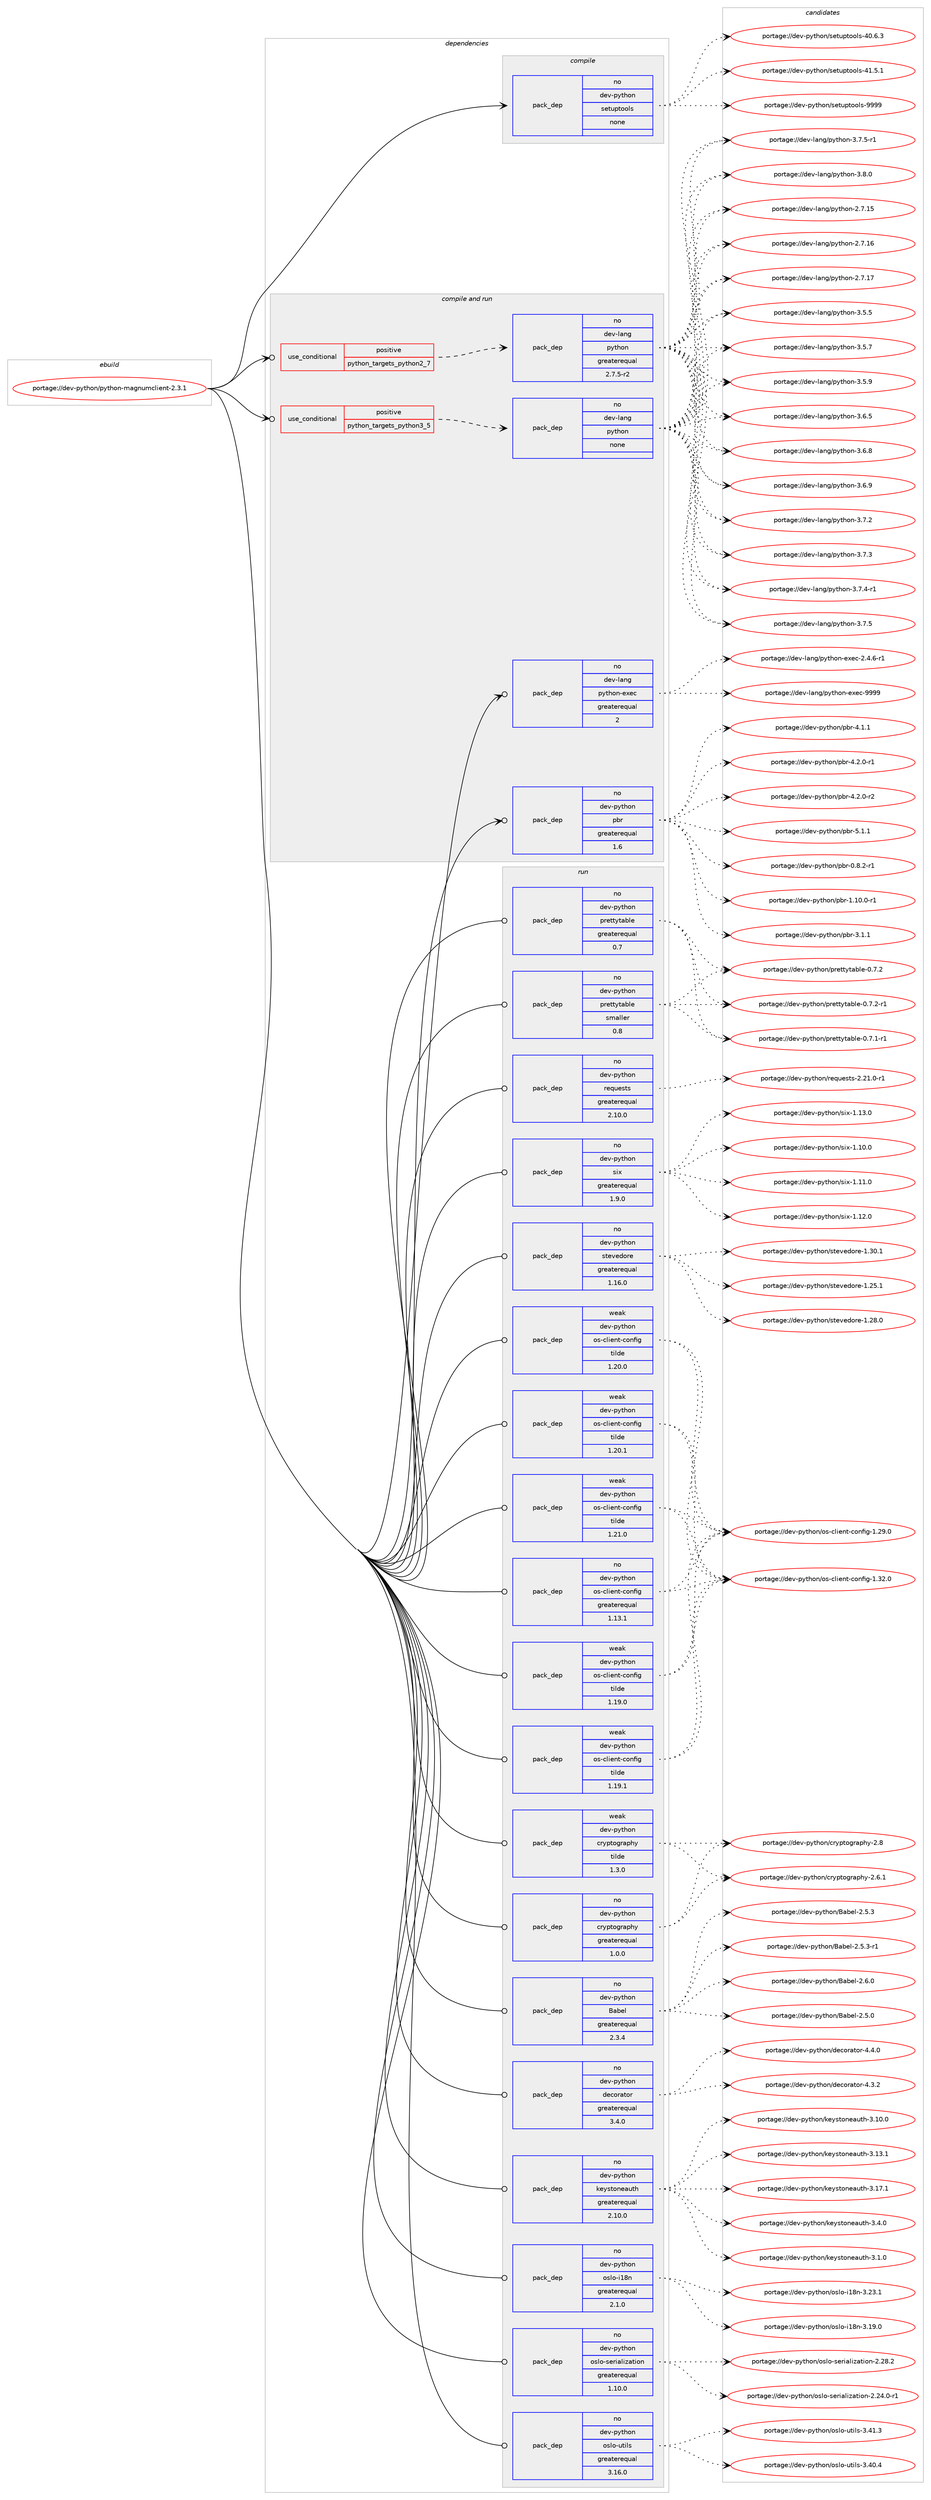 digraph prolog {

# *************
# Graph options
# *************

newrank=true;
concentrate=true;
compound=true;
graph [rankdir=LR,fontname=Helvetica,fontsize=10,ranksep=1.5];#, ranksep=2.5, nodesep=0.2];
edge  [arrowhead=vee];
node  [fontname=Helvetica,fontsize=10];

# **********
# The ebuild
# **********

subgraph cluster_leftcol {
color=gray;
rank=same;
label=<<i>ebuild</i>>;
id [label="portage://dev-python/python-magnumclient-2.3.1", color=red, width=4, href="../dev-python/python-magnumclient-2.3.1.svg"];
}

# ****************
# The dependencies
# ****************

subgraph cluster_midcol {
color=gray;
label=<<i>dependencies</i>>;
subgraph cluster_compile {
fillcolor="#eeeeee";
style=filled;
label=<<i>compile</i>>;
subgraph pack126469 {
dependency166873 [label=<<TABLE BORDER="0" CELLBORDER="1" CELLSPACING="0" CELLPADDING="4" WIDTH="220"><TR><TD ROWSPAN="6" CELLPADDING="30">pack_dep</TD></TR><TR><TD WIDTH="110">no</TD></TR><TR><TD>dev-python</TD></TR><TR><TD>setuptools</TD></TR><TR><TD>none</TD></TR><TR><TD></TD></TR></TABLE>>, shape=none, color=blue];
}
id:e -> dependency166873:w [weight=20,style="solid",arrowhead="vee"];
}
subgraph cluster_compileandrun {
fillcolor="#eeeeee";
style=filled;
label=<<i>compile and run</i>>;
subgraph cond37012 {
dependency166874 [label=<<TABLE BORDER="0" CELLBORDER="1" CELLSPACING="0" CELLPADDING="4"><TR><TD ROWSPAN="3" CELLPADDING="10">use_conditional</TD></TR><TR><TD>positive</TD></TR><TR><TD>python_targets_python2_7</TD></TR></TABLE>>, shape=none, color=red];
subgraph pack126470 {
dependency166875 [label=<<TABLE BORDER="0" CELLBORDER="1" CELLSPACING="0" CELLPADDING="4" WIDTH="220"><TR><TD ROWSPAN="6" CELLPADDING="30">pack_dep</TD></TR><TR><TD WIDTH="110">no</TD></TR><TR><TD>dev-lang</TD></TR><TR><TD>python</TD></TR><TR><TD>greaterequal</TD></TR><TR><TD>2.7.5-r2</TD></TR></TABLE>>, shape=none, color=blue];
}
dependency166874:e -> dependency166875:w [weight=20,style="dashed",arrowhead="vee"];
}
id:e -> dependency166874:w [weight=20,style="solid",arrowhead="odotvee"];
subgraph cond37013 {
dependency166876 [label=<<TABLE BORDER="0" CELLBORDER="1" CELLSPACING="0" CELLPADDING="4"><TR><TD ROWSPAN="3" CELLPADDING="10">use_conditional</TD></TR><TR><TD>positive</TD></TR><TR><TD>python_targets_python3_5</TD></TR></TABLE>>, shape=none, color=red];
subgraph pack126471 {
dependency166877 [label=<<TABLE BORDER="0" CELLBORDER="1" CELLSPACING="0" CELLPADDING="4" WIDTH="220"><TR><TD ROWSPAN="6" CELLPADDING="30">pack_dep</TD></TR><TR><TD WIDTH="110">no</TD></TR><TR><TD>dev-lang</TD></TR><TR><TD>python</TD></TR><TR><TD>none</TD></TR><TR><TD></TD></TR></TABLE>>, shape=none, color=blue];
}
dependency166876:e -> dependency166877:w [weight=20,style="dashed",arrowhead="vee"];
}
id:e -> dependency166876:w [weight=20,style="solid",arrowhead="odotvee"];
subgraph pack126472 {
dependency166878 [label=<<TABLE BORDER="0" CELLBORDER="1" CELLSPACING="0" CELLPADDING="4" WIDTH="220"><TR><TD ROWSPAN="6" CELLPADDING="30">pack_dep</TD></TR><TR><TD WIDTH="110">no</TD></TR><TR><TD>dev-lang</TD></TR><TR><TD>python-exec</TD></TR><TR><TD>greaterequal</TD></TR><TR><TD>2</TD></TR></TABLE>>, shape=none, color=blue];
}
id:e -> dependency166878:w [weight=20,style="solid",arrowhead="odotvee"];
subgraph pack126473 {
dependency166879 [label=<<TABLE BORDER="0" CELLBORDER="1" CELLSPACING="0" CELLPADDING="4" WIDTH="220"><TR><TD ROWSPAN="6" CELLPADDING="30">pack_dep</TD></TR><TR><TD WIDTH="110">no</TD></TR><TR><TD>dev-python</TD></TR><TR><TD>pbr</TD></TR><TR><TD>greaterequal</TD></TR><TR><TD>1.6</TD></TR></TABLE>>, shape=none, color=blue];
}
id:e -> dependency166879:w [weight=20,style="solid",arrowhead="odotvee"];
}
subgraph cluster_run {
fillcolor="#eeeeee";
style=filled;
label=<<i>run</i>>;
subgraph pack126474 {
dependency166880 [label=<<TABLE BORDER="0" CELLBORDER="1" CELLSPACING="0" CELLPADDING="4" WIDTH="220"><TR><TD ROWSPAN="6" CELLPADDING="30">pack_dep</TD></TR><TR><TD WIDTH="110">no</TD></TR><TR><TD>dev-python</TD></TR><TR><TD>Babel</TD></TR><TR><TD>greaterequal</TD></TR><TR><TD>2.3.4</TD></TR></TABLE>>, shape=none, color=blue];
}
id:e -> dependency166880:w [weight=20,style="solid",arrowhead="odot"];
subgraph pack126475 {
dependency166881 [label=<<TABLE BORDER="0" CELLBORDER="1" CELLSPACING="0" CELLPADDING="4" WIDTH="220"><TR><TD ROWSPAN="6" CELLPADDING="30">pack_dep</TD></TR><TR><TD WIDTH="110">no</TD></TR><TR><TD>dev-python</TD></TR><TR><TD>cryptography</TD></TR><TR><TD>greaterequal</TD></TR><TR><TD>1.0.0</TD></TR></TABLE>>, shape=none, color=blue];
}
id:e -> dependency166881:w [weight=20,style="solid",arrowhead="odot"];
subgraph pack126476 {
dependency166882 [label=<<TABLE BORDER="0" CELLBORDER="1" CELLSPACING="0" CELLPADDING="4" WIDTH="220"><TR><TD ROWSPAN="6" CELLPADDING="30">pack_dep</TD></TR><TR><TD WIDTH="110">no</TD></TR><TR><TD>dev-python</TD></TR><TR><TD>decorator</TD></TR><TR><TD>greaterequal</TD></TR><TR><TD>3.4.0</TD></TR></TABLE>>, shape=none, color=blue];
}
id:e -> dependency166882:w [weight=20,style="solid",arrowhead="odot"];
subgraph pack126477 {
dependency166883 [label=<<TABLE BORDER="0" CELLBORDER="1" CELLSPACING="0" CELLPADDING="4" WIDTH="220"><TR><TD ROWSPAN="6" CELLPADDING="30">pack_dep</TD></TR><TR><TD WIDTH="110">no</TD></TR><TR><TD>dev-python</TD></TR><TR><TD>keystoneauth</TD></TR><TR><TD>greaterequal</TD></TR><TR><TD>2.10.0</TD></TR></TABLE>>, shape=none, color=blue];
}
id:e -> dependency166883:w [weight=20,style="solid",arrowhead="odot"];
subgraph pack126478 {
dependency166884 [label=<<TABLE BORDER="0" CELLBORDER="1" CELLSPACING="0" CELLPADDING="4" WIDTH="220"><TR><TD ROWSPAN="6" CELLPADDING="30">pack_dep</TD></TR><TR><TD WIDTH="110">no</TD></TR><TR><TD>dev-python</TD></TR><TR><TD>os-client-config</TD></TR><TR><TD>greaterequal</TD></TR><TR><TD>1.13.1</TD></TR></TABLE>>, shape=none, color=blue];
}
id:e -> dependency166884:w [weight=20,style="solid",arrowhead="odot"];
subgraph pack126479 {
dependency166885 [label=<<TABLE BORDER="0" CELLBORDER="1" CELLSPACING="0" CELLPADDING="4" WIDTH="220"><TR><TD ROWSPAN="6" CELLPADDING="30">pack_dep</TD></TR><TR><TD WIDTH="110">no</TD></TR><TR><TD>dev-python</TD></TR><TR><TD>oslo-i18n</TD></TR><TR><TD>greaterequal</TD></TR><TR><TD>2.1.0</TD></TR></TABLE>>, shape=none, color=blue];
}
id:e -> dependency166885:w [weight=20,style="solid",arrowhead="odot"];
subgraph pack126480 {
dependency166886 [label=<<TABLE BORDER="0" CELLBORDER="1" CELLSPACING="0" CELLPADDING="4" WIDTH="220"><TR><TD ROWSPAN="6" CELLPADDING="30">pack_dep</TD></TR><TR><TD WIDTH="110">no</TD></TR><TR><TD>dev-python</TD></TR><TR><TD>oslo-serialization</TD></TR><TR><TD>greaterequal</TD></TR><TR><TD>1.10.0</TD></TR></TABLE>>, shape=none, color=blue];
}
id:e -> dependency166886:w [weight=20,style="solid",arrowhead="odot"];
subgraph pack126481 {
dependency166887 [label=<<TABLE BORDER="0" CELLBORDER="1" CELLSPACING="0" CELLPADDING="4" WIDTH="220"><TR><TD ROWSPAN="6" CELLPADDING="30">pack_dep</TD></TR><TR><TD WIDTH="110">no</TD></TR><TR><TD>dev-python</TD></TR><TR><TD>oslo-utils</TD></TR><TR><TD>greaterequal</TD></TR><TR><TD>3.16.0</TD></TR></TABLE>>, shape=none, color=blue];
}
id:e -> dependency166887:w [weight=20,style="solid",arrowhead="odot"];
subgraph pack126482 {
dependency166888 [label=<<TABLE BORDER="0" CELLBORDER="1" CELLSPACING="0" CELLPADDING="4" WIDTH="220"><TR><TD ROWSPAN="6" CELLPADDING="30">pack_dep</TD></TR><TR><TD WIDTH="110">no</TD></TR><TR><TD>dev-python</TD></TR><TR><TD>prettytable</TD></TR><TR><TD>greaterequal</TD></TR><TR><TD>0.7</TD></TR></TABLE>>, shape=none, color=blue];
}
id:e -> dependency166888:w [weight=20,style="solid",arrowhead="odot"];
subgraph pack126483 {
dependency166889 [label=<<TABLE BORDER="0" CELLBORDER="1" CELLSPACING="0" CELLPADDING="4" WIDTH="220"><TR><TD ROWSPAN="6" CELLPADDING="30">pack_dep</TD></TR><TR><TD WIDTH="110">no</TD></TR><TR><TD>dev-python</TD></TR><TR><TD>prettytable</TD></TR><TR><TD>smaller</TD></TR><TR><TD>0.8</TD></TR></TABLE>>, shape=none, color=blue];
}
id:e -> dependency166889:w [weight=20,style="solid",arrowhead="odot"];
subgraph pack126484 {
dependency166890 [label=<<TABLE BORDER="0" CELLBORDER="1" CELLSPACING="0" CELLPADDING="4" WIDTH="220"><TR><TD ROWSPAN="6" CELLPADDING="30">pack_dep</TD></TR><TR><TD WIDTH="110">no</TD></TR><TR><TD>dev-python</TD></TR><TR><TD>requests</TD></TR><TR><TD>greaterequal</TD></TR><TR><TD>2.10.0</TD></TR></TABLE>>, shape=none, color=blue];
}
id:e -> dependency166890:w [weight=20,style="solid",arrowhead="odot"];
subgraph pack126485 {
dependency166891 [label=<<TABLE BORDER="0" CELLBORDER="1" CELLSPACING="0" CELLPADDING="4" WIDTH="220"><TR><TD ROWSPAN="6" CELLPADDING="30">pack_dep</TD></TR><TR><TD WIDTH="110">no</TD></TR><TR><TD>dev-python</TD></TR><TR><TD>six</TD></TR><TR><TD>greaterequal</TD></TR><TR><TD>1.9.0</TD></TR></TABLE>>, shape=none, color=blue];
}
id:e -> dependency166891:w [weight=20,style="solid",arrowhead="odot"];
subgraph pack126486 {
dependency166892 [label=<<TABLE BORDER="0" CELLBORDER="1" CELLSPACING="0" CELLPADDING="4" WIDTH="220"><TR><TD ROWSPAN="6" CELLPADDING="30">pack_dep</TD></TR><TR><TD WIDTH="110">no</TD></TR><TR><TD>dev-python</TD></TR><TR><TD>stevedore</TD></TR><TR><TD>greaterequal</TD></TR><TR><TD>1.16.0</TD></TR></TABLE>>, shape=none, color=blue];
}
id:e -> dependency166892:w [weight=20,style="solid",arrowhead="odot"];
subgraph pack126487 {
dependency166893 [label=<<TABLE BORDER="0" CELLBORDER="1" CELLSPACING="0" CELLPADDING="4" WIDTH="220"><TR><TD ROWSPAN="6" CELLPADDING="30">pack_dep</TD></TR><TR><TD WIDTH="110">weak</TD></TR><TR><TD>dev-python</TD></TR><TR><TD>cryptography</TD></TR><TR><TD>tilde</TD></TR><TR><TD>1.3.0</TD></TR></TABLE>>, shape=none, color=blue];
}
id:e -> dependency166893:w [weight=20,style="solid",arrowhead="odot"];
subgraph pack126488 {
dependency166894 [label=<<TABLE BORDER="0" CELLBORDER="1" CELLSPACING="0" CELLPADDING="4" WIDTH="220"><TR><TD ROWSPAN="6" CELLPADDING="30">pack_dep</TD></TR><TR><TD WIDTH="110">weak</TD></TR><TR><TD>dev-python</TD></TR><TR><TD>os-client-config</TD></TR><TR><TD>tilde</TD></TR><TR><TD>1.19.0</TD></TR></TABLE>>, shape=none, color=blue];
}
id:e -> dependency166894:w [weight=20,style="solid",arrowhead="odot"];
subgraph pack126489 {
dependency166895 [label=<<TABLE BORDER="0" CELLBORDER="1" CELLSPACING="0" CELLPADDING="4" WIDTH="220"><TR><TD ROWSPAN="6" CELLPADDING="30">pack_dep</TD></TR><TR><TD WIDTH="110">weak</TD></TR><TR><TD>dev-python</TD></TR><TR><TD>os-client-config</TD></TR><TR><TD>tilde</TD></TR><TR><TD>1.19.1</TD></TR></TABLE>>, shape=none, color=blue];
}
id:e -> dependency166895:w [weight=20,style="solid",arrowhead="odot"];
subgraph pack126490 {
dependency166896 [label=<<TABLE BORDER="0" CELLBORDER="1" CELLSPACING="0" CELLPADDING="4" WIDTH="220"><TR><TD ROWSPAN="6" CELLPADDING="30">pack_dep</TD></TR><TR><TD WIDTH="110">weak</TD></TR><TR><TD>dev-python</TD></TR><TR><TD>os-client-config</TD></TR><TR><TD>tilde</TD></TR><TR><TD>1.20.0</TD></TR></TABLE>>, shape=none, color=blue];
}
id:e -> dependency166896:w [weight=20,style="solid",arrowhead="odot"];
subgraph pack126491 {
dependency166897 [label=<<TABLE BORDER="0" CELLBORDER="1" CELLSPACING="0" CELLPADDING="4" WIDTH="220"><TR><TD ROWSPAN="6" CELLPADDING="30">pack_dep</TD></TR><TR><TD WIDTH="110">weak</TD></TR><TR><TD>dev-python</TD></TR><TR><TD>os-client-config</TD></TR><TR><TD>tilde</TD></TR><TR><TD>1.20.1</TD></TR></TABLE>>, shape=none, color=blue];
}
id:e -> dependency166897:w [weight=20,style="solid",arrowhead="odot"];
subgraph pack126492 {
dependency166898 [label=<<TABLE BORDER="0" CELLBORDER="1" CELLSPACING="0" CELLPADDING="4" WIDTH="220"><TR><TD ROWSPAN="6" CELLPADDING="30">pack_dep</TD></TR><TR><TD WIDTH="110">weak</TD></TR><TR><TD>dev-python</TD></TR><TR><TD>os-client-config</TD></TR><TR><TD>tilde</TD></TR><TR><TD>1.21.0</TD></TR></TABLE>>, shape=none, color=blue];
}
id:e -> dependency166898:w [weight=20,style="solid",arrowhead="odot"];
}
}

# **************
# The candidates
# **************

subgraph cluster_choices {
rank=same;
color=gray;
label=<<i>candidates</i>>;

subgraph choice126469 {
color=black;
nodesep=1;
choiceportage100101118451121211161041111104711510111611711211611111110811545524846544651 [label="portage://dev-python/setuptools-40.6.3", color=red, width=4,href="../dev-python/setuptools-40.6.3.svg"];
choiceportage100101118451121211161041111104711510111611711211611111110811545524946534649 [label="portage://dev-python/setuptools-41.5.1", color=red, width=4,href="../dev-python/setuptools-41.5.1.svg"];
choiceportage10010111845112121116104111110471151011161171121161111111081154557575757 [label="portage://dev-python/setuptools-9999", color=red, width=4,href="../dev-python/setuptools-9999.svg"];
dependency166873:e -> choiceportage100101118451121211161041111104711510111611711211611111110811545524846544651:w [style=dotted,weight="100"];
dependency166873:e -> choiceportage100101118451121211161041111104711510111611711211611111110811545524946534649:w [style=dotted,weight="100"];
dependency166873:e -> choiceportage10010111845112121116104111110471151011161171121161111111081154557575757:w [style=dotted,weight="100"];
}
subgraph choice126470 {
color=black;
nodesep=1;
choiceportage10010111845108971101034711212111610411111045504655464953 [label="portage://dev-lang/python-2.7.15", color=red, width=4,href="../dev-lang/python-2.7.15.svg"];
choiceportage10010111845108971101034711212111610411111045504655464954 [label="portage://dev-lang/python-2.7.16", color=red, width=4,href="../dev-lang/python-2.7.16.svg"];
choiceportage10010111845108971101034711212111610411111045504655464955 [label="portage://dev-lang/python-2.7.17", color=red, width=4,href="../dev-lang/python-2.7.17.svg"];
choiceportage100101118451089711010347112121116104111110455146534653 [label="portage://dev-lang/python-3.5.5", color=red, width=4,href="../dev-lang/python-3.5.5.svg"];
choiceportage100101118451089711010347112121116104111110455146534655 [label="portage://dev-lang/python-3.5.7", color=red, width=4,href="../dev-lang/python-3.5.7.svg"];
choiceportage100101118451089711010347112121116104111110455146534657 [label="portage://dev-lang/python-3.5.9", color=red, width=4,href="../dev-lang/python-3.5.9.svg"];
choiceportage100101118451089711010347112121116104111110455146544653 [label="portage://dev-lang/python-3.6.5", color=red, width=4,href="../dev-lang/python-3.6.5.svg"];
choiceportage100101118451089711010347112121116104111110455146544656 [label="portage://dev-lang/python-3.6.8", color=red, width=4,href="../dev-lang/python-3.6.8.svg"];
choiceportage100101118451089711010347112121116104111110455146544657 [label="portage://dev-lang/python-3.6.9", color=red, width=4,href="../dev-lang/python-3.6.9.svg"];
choiceportage100101118451089711010347112121116104111110455146554650 [label="portage://dev-lang/python-3.7.2", color=red, width=4,href="../dev-lang/python-3.7.2.svg"];
choiceportage100101118451089711010347112121116104111110455146554651 [label="portage://dev-lang/python-3.7.3", color=red, width=4,href="../dev-lang/python-3.7.3.svg"];
choiceportage1001011184510897110103471121211161041111104551465546524511449 [label="portage://dev-lang/python-3.7.4-r1", color=red, width=4,href="../dev-lang/python-3.7.4-r1.svg"];
choiceportage100101118451089711010347112121116104111110455146554653 [label="portage://dev-lang/python-3.7.5", color=red, width=4,href="../dev-lang/python-3.7.5.svg"];
choiceportage1001011184510897110103471121211161041111104551465546534511449 [label="portage://dev-lang/python-3.7.5-r1", color=red, width=4,href="../dev-lang/python-3.7.5-r1.svg"];
choiceportage100101118451089711010347112121116104111110455146564648 [label="portage://dev-lang/python-3.8.0", color=red, width=4,href="../dev-lang/python-3.8.0.svg"];
dependency166875:e -> choiceportage10010111845108971101034711212111610411111045504655464953:w [style=dotted,weight="100"];
dependency166875:e -> choiceportage10010111845108971101034711212111610411111045504655464954:w [style=dotted,weight="100"];
dependency166875:e -> choiceportage10010111845108971101034711212111610411111045504655464955:w [style=dotted,weight="100"];
dependency166875:e -> choiceportage100101118451089711010347112121116104111110455146534653:w [style=dotted,weight="100"];
dependency166875:e -> choiceportage100101118451089711010347112121116104111110455146534655:w [style=dotted,weight="100"];
dependency166875:e -> choiceportage100101118451089711010347112121116104111110455146534657:w [style=dotted,weight="100"];
dependency166875:e -> choiceportage100101118451089711010347112121116104111110455146544653:w [style=dotted,weight="100"];
dependency166875:e -> choiceportage100101118451089711010347112121116104111110455146544656:w [style=dotted,weight="100"];
dependency166875:e -> choiceportage100101118451089711010347112121116104111110455146544657:w [style=dotted,weight="100"];
dependency166875:e -> choiceportage100101118451089711010347112121116104111110455146554650:w [style=dotted,weight="100"];
dependency166875:e -> choiceportage100101118451089711010347112121116104111110455146554651:w [style=dotted,weight="100"];
dependency166875:e -> choiceportage1001011184510897110103471121211161041111104551465546524511449:w [style=dotted,weight="100"];
dependency166875:e -> choiceportage100101118451089711010347112121116104111110455146554653:w [style=dotted,weight="100"];
dependency166875:e -> choiceportage1001011184510897110103471121211161041111104551465546534511449:w [style=dotted,weight="100"];
dependency166875:e -> choiceportage100101118451089711010347112121116104111110455146564648:w [style=dotted,weight="100"];
}
subgraph choice126471 {
color=black;
nodesep=1;
choiceportage10010111845108971101034711212111610411111045504655464953 [label="portage://dev-lang/python-2.7.15", color=red, width=4,href="../dev-lang/python-2.7.15.svg"];
choiceportage10010111845108971101034711212111610411111045504655464954 [label="portage://dev-lang/python-2.7.16", color=red, width=4,href="../dev-lang/python-2.7.16.svg"];
choiceportage10010111845108971101034711212111610411111045504655464955 [label="portage://dev-lang/python-2.7.17", color=red, width=4,href="../dev-lang/python-2.7.17.svg"];
choiceportage100101118451089711010347112121116104111110455146534653 [label="portage://dev-lang/python-3.5.5", color=red, width=4,href="../dev-lang/python-3.5.5.svg"];
choiceportage100101118451089711010347112121116104111110455146534655 [label="portage://dev-lang/python-3.5.7", color=red, width=4,href="../dev-lang/python-3.5.7.svg"];
choiceportage100101118451089711010347112121116104111110455146534657 [label="portage://dev-lang/python-3.5.9", color=red, width=4,href="../dev-lang/python-3.5.9.svg"];
choiceportage100101118451089711010347112121116104111110455146544653 [label="portage://dev-lang/python-3.6.5", color=red, width=4,href="../dev-lang/python-3.6.5.svg"];
choiceportage100101118451089711010347112121116104111110455146544656 [label="portage://dev-lang/python-3.6.8", color=red, width=4,href="../dev-lang/python-3.6.8.svg"];
choiceportage100101118451089711010347112121116104111110455146544657 [label="portage://dev-lang/python-3.6.9", color=red, width=4,href="../dev-lang/python-3.6.9.svg"];
choiceportage100101118451089711010347112121116104111110455146554650 [label="portage://dev-lang/python-3.7.2", color=red, width=4,href="../dev-lang/python-3.7.2.svg"];
choiceportage100101118451089711010347112121116104111110455146554651 [label="portage://dev-lang/python-3.7.3", color=red, width=4,href="../dev-lang/python-3.7.3.svg"];
choiceportage1001011184510897110103471121211161041111104551465546524511449 [label="portage://dev-lang/python-3.7.4-r1", color=red, width=4,href="../dev-lang/python-3.7.4-r1.svg"];
choiceportage100101118451089711010347112121116104111110455146554653 [label="portage://dev-lang/python-3.7.5", color=red, width=4,href="../dev-lang/python-3.7.5.svg"];
choiceportage1001011184510897110103471121211161041111104551465546534511449 [label="portage://dev-lang/python-3.7.5-r1", color=red, width=4,href="../dev-lang/python-3.7.5-r1.svg"];
choiceportage100101118451089711010347112121116104111110455146564648 [label="portage://dev-lang/python-3.8.0", color=red, width=4,href="../dev-lang/python-3.8.0.svg"];
dependency166877:e -> choiceportage10010111845108971101034711212111610411111045504655464953:w [style=dotted,weight="100"];
dependency166877:e -> choiceportage10010111845108971101034711212111610411111045504655464954:w [style=dotted,weight="100"];
dependency166877:e -> choiceportage10010111845108971101034711212111610411111045504655464955:w [style=dotted,weight="100"];
dependency166877:e -> choiceportage100101118451089711010347112121116104111110455146534653:w [style=dotted,weight="100"];
dependency166877:e -> choiceportage100101118451089711010347112121116104111110455146534655:w [style=dotted,weight="100"];
dependency166877:e -> choiceportage100101118451089711010347112121116104111110455146534657:w [style=dotted,weight="100"];
dependency166877:e -> choiceportage100101118451089711010347112121116104111110455146544653:w [style=dotted,weight="100"];
dependency166877:e -> choiceportage100101118451089711010347112121116104111110455146544656:w [style=dotted,weight="100"];
dependency166877:e -> choiceportage100101118451089711010347112121116104111110455146544657:w [style=dotted,weight="100"];
dependency166877:e -> choiceportage100101118451089711010347112121116104111110455146554650:w [style=dotted,weight="100"];
dependency166877:e -> choiceportage100101118451089711010347112121116104111110455146554651:w [style=dotted,weight="100"];
dependency166877:e -> choiceportage1001011184510897110103471121211161041111104551465546524511449:w [style=dotted,weight="100"];
dependency166877:e -> choiceportage100101118451089711010347112121116104111110455146554653:w [style=dotted,weight="100"];
dependency166877:e -> choiceportage1001011184510897110103471121211161041111104551465546534511449:w [style=dotted,weight="100"];
dependency166877:e -> choiceportage100101118451089711010347112121116104111110455146564648:w [style=dotted,weight="100"];
}
subgraph choice126472 {
color=black;
nodesep=1;
choiceportage10010111845108971101034711212111610411111045101120101994550465246544511449 [label="portage://dev-lang/python-exec-2.4.6-r1", color=red, width=4,href="../dev-lang/python-exec-2.4.6-r1.svg"];
choiceportage10010111845108971101034711212111610411111045101120101994557575757 [label="portage://dev-lang/python-exec-9999", color=red, width=4,href="../dev-lang/python-exec-9999.svg"];
dependency166878:e -> choiceportage10010111845108971101034711212111610411111045101120101994550465246544511449:w [style=dotted,weight="100"];
dependency166878:e -> choiceportage10010111845108971101034711212111610411111045101120101994557575757:w [style=dotted,weight="100"];
}
subgraph choice126473 {
color=black;
nodesep=1;
choiceportage1001011184511212111610411111047112981144548465646504511449 [label="portage://dev-python/pbr-0.8.2-r1", color=red, width=4,href="../dev-python/pbr-0.8.2-r1.svg"];
choiceportage100101118451121211161041111104711298114454946494846484511449 [label="portage://dev-python/pbr-1.10.0-r1", color=red, width=4,href="../dev-python/pbr-1.10.0-r1.svg"];
choiceportage100101118451121211161041111104711298114455146494649 [label="portage://dev-python/pbr-3.1.1", color=red, width=4,href="../dev-python/pbr-3.1.1.svg"];
choiceportage100101118451121211161041111104711298114455246494649 [label="portage://dev-python/pbr-4.1.1", color=red, width=4,href="../dev-python/pbr-4.1.1.svg"];
choiceportage1001011184511212111610411111047112981144552465046484511449 [label="portage://dev-python/pbr-4.2.0-r1", color=red, width=4,href="../dev-python/pbr-4.2.0-r1.svg"];
choiceportage1001011184511212111610411111047112981144552465046484511450 [label="portage://dev-python/pbr-4.2.0-r2", color=red, width=4,href="../dev-python/pbr-4.2.0-r2.svg"];
choiceportage100101118451121211161041111104711298114455346494649 [label="portage://dev-python/pbr-5.1.1", color=red, width=4,href="../dev-python/pbr-5.1.1.svg"];
dependency166879:e -> choiceportage1001011184511212111610411111047112981144548465646504511449:w [style=dotted,weight="100"];
dependency166879:e -> choiceportage100101118451121211161041111104711298114454946494846484511449:w [style=dotted,weight="100"];
dependency166879:e -> choiceportage100101118451121211161041111104711298114455146494649:w [style=dotted,weight="100"];
dependency166879:e -> choiceportage100101118451121211161041111104711298114455246494649:w [style=dotted,weight="100"];
dependency166879:e -> choiceportage1001011184511212111610411111047112981144552465046484511449:w [style=dotted,weight="100"];
dependency166879:e -> choiceportage1001011184511212111610411111047112981144552465046484511450:w [style=dotted,weight="100"];
dependency166879:e -> choiceportage100101118451121211161041111104711298114455346494649:w [style=dotted,weight="100"];
}
subgraph choice126474 {
color=black;
nodesep=1;
choiceportage1001011184511212111610411111047669798101108455046534648 [label="portage://dev-python/Babel-2.5.0", color=red, width=4,href="../dev-python/Babel-2.5.0.svg"];
choiceportage1001011184511212111610411111047669798101108455046534651 [label="portage://dev-python/Babel-2.5.3", color=red, width=4,href="../dev-python/Babel-2.5.3.svg"];
choiceportage10010111845112121116104111110476697981011084550465346514511449 [label="portage://dev-python/Babel-2.5.3-r1", color=red, width=4,href="../dev-python/Babel-2.5.3-r1.svg"];
choiceportage1001011184511212111610411111047669798101108455046544648 [label="portage://dev-python/Babel-2.6.0", color=red, width=4,href="../dev-python/Babel-2.6.0.svg"];
dependency166880:e -> choiceportage1001011184511212111610411111047669798101108455046534648:w [style=dotted,weight="100"];
dependency166880:e -> choiceportage1001011184511212111610411111047669798101108455046534651:w [style=dotted,weight="100"];
dependency166880:e -> choiceportage10010111845112121116104111110476697981011084550465346514511449:w [style=dotted,weight="100"];
dependency166880:e -> choiceportage1001011184511212111610411111047669798101108455046544648:w [style=dotted,weight="100"];
}
subgraph choice126475 {
color=black;
nodesep=1;
choiceportage10010111845112121116104111110479911412111211611110311497112104121455046544649 [label="portage://dev-python/cryptography-2.6.1", color=red, width=4,href="../dev-python/cryptography-2.6.1.svg"];
choiceportage1001011184511212111610411111047991141211121161111031149711210412145504656 [label="portage://dev-python/cryptography-2.8", color=red, width=4,href="../dev-python/cryptography-2.8.svg"];
dependency166881:e -> choiceportage10010111845112121116104111110479911412111211611110311497112104121455046544649:w [style=dotted,weight="100"];
dependency166881:e -> choiceportage1001011184511212111610411111047991141211121161111031149711210412145504656:w [style=dotted,weight="100"];
}
subgraph choice126476 {
color=black;
nodesep=1;
choiceportage10010111845112121116104111110471001019911111497116111114455246514650 [label="portage://dev-python/decorator-4.3.2", color=red, width=4,href="../dev-python/decorator-4.3.2.svg"];
choiceportage10010111845112121116104111110471001019911111497116111114455246524648 [label="portage://dev-python/decorator-4.4.0", color=red, width=4,href="../dev-python/decorator-4.4.0.svg"];
dependency166882:e -> choiceportage10010111845112121116104111110471001019911111497116111114455246514650:w [style=dotted,weight="100"];
dependency166882:e -> choiceportage10010111845112121116104111110471001019911111497116111114455246524648:w [style=dotted,weight="100"];
}
subgraph choice126477 {
color=black;
nodesep=1;
choiceportage100101118451121211161041111104710710112111511611111010197117116104455146494648 [label="portage://dev-python/keystoneauth-3.1.0", color=red, width=4,href="../dev-python/keystoneauth-3.1.0.svg"];
choiceportage10010111845112121116104111110471071011211151161111101019711711610445514649484648 [label="portage://dev-python/keystoneauth-3.10.0", color=red, width=4,href="../dev-python/keystoneauth-3.10.0.svg"];
choiceportage10010111845112121116104111110471071011211151161111101019711711610445514649514649 [label="portage://dev-python/keystoneauth-3.13.1", color=red, width=4,href="../dev-python/keystoneauth-3.13.1.svg"];
choiceportage10010111845112121116104111110471071011211151161111101019711711610445514649554649 [label="portage://dev-python/keystoneauth-3.17.1", color=red, width=4,href="../dev-python/keystoneauth-3.17.1.svg"];
choiceportage100101118451121211161041111104710710112111511611111010197117116104455146524648 [label="portage://dev-python/keystoneauth-3.4.0", color=red, width=4,href="../dev-python/keystoneauth-3.4.0.svg"];
dependency166883:e -> choiceportage100101118451121211161041111104710710112111511611111010197117116104455146494648:w [style=dotted,weight="100"];
dependency166883:e -> choiceportage10010111845112121116104111110471071011211151161111101019711711610445514649484648:w [style=dotted,weight="100"];
dependency166883:e -> choiceportage10010111845112121116104111110471071011211151161111101019711711610445514649514649:w [style=dotted,weight="100"];
dependency166883:e -> choiceportage10010111845112121116104111110471071011211151161111101019711711610445514649554649:w [style=dotted,weight="100"];
dependency166883:e -> choiceportage100101118451121211161041111104710710112111511611111010197117116104455146524648:w [style=dotted,weight="100"];
}
subgraph choice126478 {
color=black;
nodesep=1;
choiceportage10010111845112121116104111110471111154599108105101110116459911111010210510345494650574648 [label="portage://dev-python/os-client-config-1.29.0", color=red, width=4,href="../dev-python/os-client-config-1.29.0.svg"];
choiceportage10010111845112121116104111110471111154599108105101110116459911111010210510345494651504648 [label="portage://dev-python/os-client-config-1.32.0", color=red, width=4,href="../dev-python/os-client-config-1.32.0.svg"];
dependency166884:e -> choiceportage10010111845112121116104111110471111154599108105101110116459911111010210510345494650574648:w [style=dotted,weight="100"];
dependency166884:e -> choiceportage10010111845112121116104111110471111154599108105101110116459911111010210510345494651504648:w [style=dotted,weight="100"];
}
subgraph choice126479 {
color=black;
nodesep=1;
choiceportage100101118451121211161041111104711111510811145105495611045514649574648 [label="portage://dev-python/oslo-i18n-3.19.0", color=red, width=4,href="../dev-python/oslo-i18n-3.19.0.svg"];
choiceportage100101118451121211161041111104711111510811145105495611045514650514649 [label="portage://dev-python/oslo-i18n-3.23.1", color=red, width=4,href="../dev-python/oslo-i18n-3.23.1.svg"];
dependency166885:e -> choiceportage100101118451121211161041111104711111510811145105495611045514649574648:w [style=dotted,weight="100"];
dependency166885:e -> choiceportage100101118451121211161041111104711111510811145105495611045514650514649:w [style=dotted,weight="100"];
}
subgraph choice126480 {
color=black;
nodesep=1;
choiceportage1001011184511212111610411111047111115108111451151011141059710810512297116105111110455046505246484511449 [label="portage://dev-python/oslo-serialization-2.24.0-r1", color=red, width=4,href="../dev-python/oslo-serialization-2.24.0-r1.svg"];
choiceportage100101118451121211161041111104711111510811145115101114105971081051229711610511111045504650564650 [label="portage://dev-python/oslo-serialization-2.28.2", color=red, width=4,href="../dev-python/oslo-serialization-2.28.2.svg"];
dependency166886:e -> choiceportage1001011184511212111610411111047111115108111451151011141059710810512297116105111110455046505246484511449:w [style=dotted,weight="100"];
dependency166886:e -> choiceportage100101118451121211161041111104711111510811145115101114105971081051229711610511111045504650564650:w [style=dotted,weight="100"];
}
subgraph choice126481 {
color=black;
nodesep=1;
choiceportage10010111845112121116104111110471111151081114511711610510811545514652484652 [label="portage://dev-python/oslo-utils-3.40.4", color=red, width=4,href="../dev-python/oslo-utils-3.40.4.svg"];
choiceportage10010111845112121116104111110471111151081114511711610510811545514652494651 [label="portage://dev-python/oslo-utils-3.41.3", color=red, width=4,href="../dev-python/oslo-utils-3.41.3.svg"];
dependency166887:e -> choiceportage10010111845112121116104111110471111151081114511711610510811545514652484652:w [style=dotted,weight="100"];
dependency166887:e -> choiceportage10010111845112121116104111110471111151081114511711610510811545514652494651:w [style=dotted,weight="100"];
}
subgraph choice126482 {
color=black;
nodesep=1;
choiceportage100101118451121211161041111104711211410111611612111697981081014548465546494511449 [label="portage://dev-python/prettytable-0.7.1-r1", color=red, width=4,href="../dev-python/prettytable-0.7.1-r1.svg"];
choiceportage10010111845112121116104111110471121141011161161211169798108101454846554650 [label="portage://dev-python/prettytable-0.7.2", color=red, width=4,href="../dev-python/prettytable-0.7.2.svg"];
choiceportage100101118451121211161041111104711211410111611612111697981081014548465546504511449 [label="portage://dev-python/prettytable-0.7.2-r1", color=red, width=4,href="../dev-python/prettytable-0.7.2-r1.svg"];
dependency166888:e -> choiceportage100101118451121211161041111104711211410111611612111697981081014548465546494511449:w [style=dotted,weight="100"];
dependency166888:e -> choiceportage10010111845112121116104111110471121141011161161211169798108101454846554650:w [style=dotted,weight="100"];
dependency166888:e -> choiceportage100101118451121211161041111104711211410111611612111697981081014548465546504511449:w [style=dotted,weight="100"];
}
subgraph choice126483 {
color=black;
nodesep=1;
choiceportage100101118451121211161041111104711211410111611612111697981081014548465546494511449 [label="portage://dev-python/prettytable-0.7.1-r1", color=red, width=4,href="../dev-python/prettytable-0.7.1-r1.svg"];
choiceportage10010111845112121116104111110471121141011161161211169798108101454846554650 [label="portage://dev-python/prettytable-0.7.2", color=red, width=4,href="../dev-python/prettytable-0.7.2.svg"];
choiceportage100101118451121211161041111104711211410111611612111697981081014548465546504511449 [label="portage://dev-python/prettytable-0.7.2-r1", color=red, width=4,href="../dev-python/prettytable-0.7.2-r1.svg"];
dependency166889:e -> choiceportage100101118451121211161041111104711211410111611612111697981081014548465546494511449:w [style=dotted,weight="100"];
dependency166889:e -> choiceportage10010111845112121116104111110471121141011161161211169798108101454846554650:w [style=dotted,weight="100"];
dependency166889:e -> choiceportage100101118451121211161041111104711211410111611612111697981081014548465546504511449:w [style=dotted,weight="100"];
}
subgraph choice126484 {
color=black;
nodesep=1;
choiceportage1001011184511212111610411111047114101113117101115116115455046504946484511449 [label="portage://dev-python/requests-2.21.0-r1", color=red, width=4,href="../dev-python/requests-2.21.0-r1.svg"];
dependency166890:e -> choiceportage1001011184511212111610411111047114101113117101115116115455046504946484511449:w [style=dotted,weight="100"];
}
subgraph choice126485 {
color=black;
nodesep=1;
choiceportage100101118451121211161041111104711510512045494649484648 [label="portage://dev-python/six-1.10.0", color=red, width=4,href="../dev-python/six-1.10.0.svg"];
choiceportage100101118451121211161041111104711510512045494649494648 [label="portage://dev-python/six-1.11.0", color=red, width=4,href="../dev-python/six-1.11.0.svg"];
choiceportage100101118451121211161041111104711510512045494649504648 [label="portage://dev-python/six-1.12.0", color=red, width=4,href="../dev-python/six-1.12.0.svg"];
choiceportage100101118451121211161041111104711510512045494649514648 [label="portage://dev-python/six-1.13.0", color=red, width=4,href="../dev-python/six-1.13.0.svg"];
dependency166891:e -> choiceportage100101118451121211161041111104711510512045494649484648:w [style=dotted,weight="100"];
dependency166891:e -> choiceportage100101118451121211161041111104711510512045494649494648:w [style=dotted,weight="100"];
dependency166891:e -> choiceportage100101118451121211161041111104711510512045494649504648:w [style=dotted,weight="100"];
dependency166891:e -> choiceportage100101118451121211161041111104711510512045494649514648:w [style=dotted,weight="100"];
}
subgraph choice126486 {
color=black;
nodesep=1;
choiceportage100101118451121211161041111104711511610111810110011111410145494650534649 [label="portage://dev-python/stevedore-1.25.1", color=red, width=4,href="../dev-python/stevedore-1.25.1.svg"];
choiceportage100101118451121211161041111104711511610111810110011111410145494650564648 [label="portage://dev-python/stevedore-1.28.0", color=red, width=4,href="../dev-python/stevedore-1.28.0.svg"];
choiceportage100101118451121211161041111104711511610111810110011111410145494651484649 [label="portage://dev-python/stevedore-1.30.1", color=red, width=4,href="../dev-python/stevedore-1.30.1.svg"];
dependency166892:e -> choiceportage100101118451121211161041111104711511610111810110011111410145494650534649:w [style=dotted,weight="100"];
dependency166892:e -> choiceportage100101118451121211161041111104711511610111810110011111410145494650564648:w [style=dotted,weight="100"];
dependency166892:e -> choiceportage100101118451121211161041111104711511610111810110011111410145494651484649:w [style=dotted,weight="100"];
}
subgraph choice126487 {
color=black;
nodesep=1;
choiceportage10010111845112121116104111110479911412111211611110311497112104121455046544649 [label="portage://dev-python/cryptography-2.6.1", color=red, width=4,href="../dev-python/cryptography-2.6.1.svg"];
choiceportage1001011184511212111610411111047991141211121161111031149711210412145504656 [label="portage://dev-python/cryptography-2.8", color=red, width=4,href="../dev-python/cryptography-2.8.svg"];
dependency166893:e -> choiceportage10010111845112121116104111110479911412111211611110311497112104121455046544649:w [style=dotted,weight="100"];
dependency166893:e -> choiceportage1001011184511212111610411111047991141211121161111031149711210412145504656:w [style=dotted,weight="100"];
}
subgraph choice126488 {
color=black;
nodesep=1;
choiceportage10010111845112121116104111110471111154599108105101110116459911111010210510345494650574648 [label="portage://dev-python/os-client-config-1.29.0", color=red, width=4,href="../dev-python/os-client-config-1.29.0.svg"];
choiceportage10010111845112121116104111110471111154599108105101110116459911111010210510345494651504648 [label="portage://dev-python/os-client-config-1.32.0", color=red, width=4,href="../dev-python/os-client-config-1.32.0.svg"];
dependency166894:e -> choiceportage10010111845112121116104111110471111154599108105101110116459911111010210510345494650574648:w [style=dotted,weight="100"];
dependency166894:e -> choiceportage10010111845112121116104111110471111154599108105101110116459911111010210510345494651504648:w [style=dotted,weight="100"];
}
subgraph choice126489 {
color=black;
nodesep=1;
choiceportage10010111845112121116104111110471111154599108105101110116459911111010210510345494650574648 [label="portage://dev-python/os-client-config-1.29.0", color=red, width=4,href="../dev-python/os-client-config-1.29.0.svg"];
choiceportage10010111845112121116104111110471111154599108105101110116459911111010210510345494651504648 [label="portage://dev-python/os-client-config-1.32.0", color=red, width=4,href="../dev-python/os-client-config-1.32.0.svg"];
dependency166895:e -> choiceportage10010111845112121116104111110471111154599108105101110116459911111010210510345494650574648:w [style=dotted,weight="100"];
dependency166895:e -> choiceportage10010111845112121116104111110471111154599108105101110116459911111010210510345494651504648:w [style=dotted,weight="100"];
}
subgraph choice126490 {
color=black;
nodesep=1;
choiceportage10010111845112121116104111110471111154599108105101110116459911111010210510345494650574648 [label="portage://dev-python/os-client-config-1.29.0", color=red, width=4,href="../dev-python/os-client-config-1.29.0.svg"];
choiceportage10010111845112121116104111110471111154599108105101110116459911111010210510345494651504648 [label="portage://dev-python/os-client-config-1.32.0", color=red, width=4,href="../dev-python/os-client-config-1.32.0.svg"];
dependency166896:e -> choiceportage10010111845112121116104111110471111154599108105101110116459911111010210510345494650574648:w [style=dotted,weight="100"];
dependency166896:e -> choiceportage10010111845112121116104111110471111154599108105101110116459911111010210510345494651504648:w [style=dotted,weight="100"];
}
subgraph choice126491 {
color=black;
nodesep=1;
choiceportage10010111845112121116104111110471111154599108105101110116459911111010210510345494650574648 [label="portage://dev-python/os-client-config-1.29.0", color=red, width=4,href="../dev-python/os-client-config-1.29.0.svg"];
choiceportage10010111845112121116104111110471111154599108105101110116459911111010210510345494651504648 [label="portage://dev-python/os-client-config-1.32.0", color=red, width=4,href="../dev-python/os-client-config-1.32.0.svg"];
dependency166897:e -> choiceportage10010111845112121116104111110471111154599108105101110116459911111010210510345494650574648:w [style=dotted,weight="100"];
dependency166897:e -> choiceportage10010111845112121116104111110471111154599108105101110116459911111010210510345494651504648:w [style=dotted,weight="100"];
}
subgraph choice126492 {
color=black;
nodesep=1;
choiceportage10010111845112121116104111110471111154599108105101110116459911111010210510345494650574648 [label="portage://dev-python/os-client-config-1.29.0", color=red, width=4,href="../dev-python/os-client-config-1.29.0.svg"];
choiceportage10010111845112121116104111110471111154599108105101110116459911111010210510345494651504648 [label="portage://dev-python/os-client-config-1.32.0", color=red, width=4,href="../dev-python/os-client-config-1.32.0.svg"];
dependency166898:e -> choiceportage10010111845112121116104111110471111154599108105101110116459911111010210510345494650574648:w [style=dotted,weight="100"];
dependency166898:e -> choiceportage10010111845112121116104111110471111154599108105101110116459911111010210510345494651504648:w [style=dotted,weight="100"];
}
}

}
